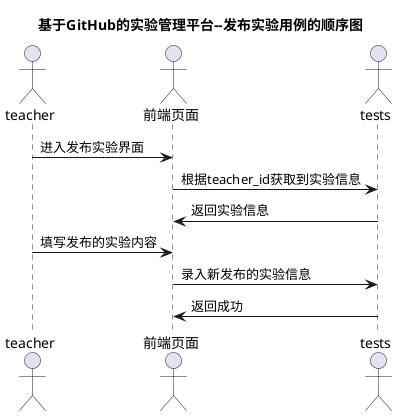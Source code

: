 @startuml
title 基于GitHub的实验管理平台--发布实验用例的顺序图
actor teacher
actor 前端页面
actor tests
teacher -> 前端页面:进入发布实验界面
前端页面 -> tests:根据teacher_id获取到实验信息
tests -> 前端页面:返回实验信息
teacher -> 前端页面:填写发布的实验内容
前端页面 -> tests:录入新发布的实验信息
tests -> 前端页面:返回成功

@enduml